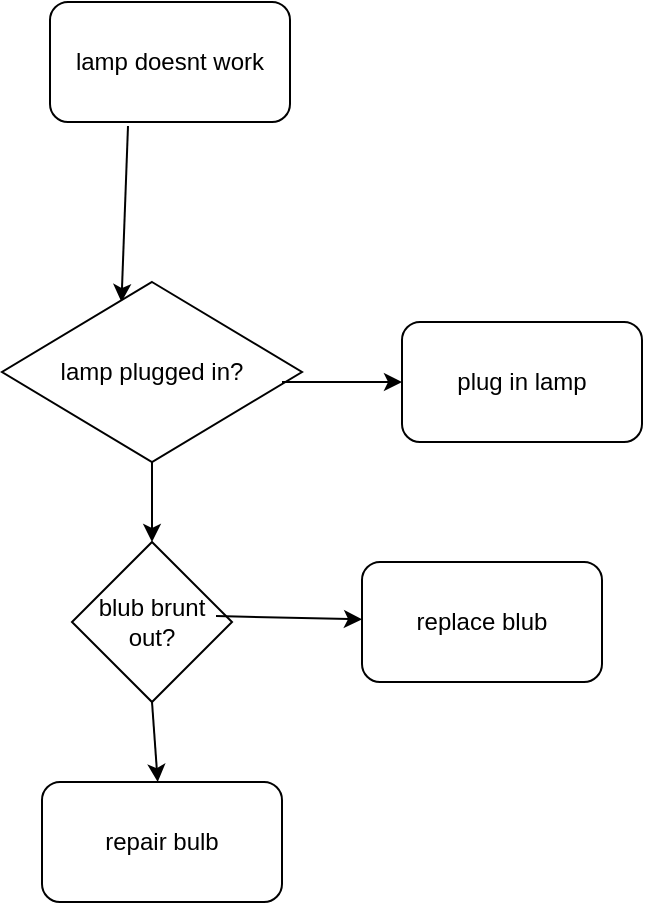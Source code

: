 <mxfile version="26.0.14">
  <diagram name="Page-1" id="eSAx0QKJ5GQ6t7XiHob0">
    <mxGraphModel dx="944" dy="561" grid="1" gridSize="10" guides="1" tooltips="1" connect="1" arrows="1" fold="1" page="1" pageScale="1" pageWidth="827" pageHeight="1169" math="0" shadow="0">
      <root>
        <mxCell id="0" />
        <mxCell id="1" parent="0" />
        <mxCell id="krK4b9Bv6osR1JZKCXj6-1" value="lamp doesnt work" style="rounded=1;whiteSpace=wrap;html=1;" vertex="1" parent="1">
          <mxGeometry x="354" y="260" width="120" height="60" as="geometry" />
        </mxCell>
        <mxCell id="krK4b9Bv6osR1JZKCXj6-2" value="" style="endArrow=classic;html=1;rounded=0;exitX=0.325;exitY=1.033;exitDx=0;exitDy=0;exitPerimeter=0;" edge="1" parent="1" source="krK4b9Bv6osR1JZKCXj6-1">
          <mxGeometry width="50" height="50" relative="1" as="geometry">
            <mxPoint x="380" y="400" as="sourcePoint" />
            <mxPoint x="389.746" y="410" as="targetPoint" />
          </mxGeometry>
        </mxCell>
        <mxCell id="krK4b9Bv6osR1JZKCXj6-4" value="lamp plugged in?" style="rhombus;whiteSpace=wrap;html=1;" vertex="1" parent="1">
          <mxGeometry x="330" y="400" width="150" height="90" as="geometry" />
        </mxCell>
        <mxCell id="krK4b9Bv6osR1JZKCXj6-5" value="" style="endArrow=classic;html=1;rounded=0;" edge="1" parent="1" target="krK4b9Bv6osR1JZKCXj6-6">
          <mxGeometry width="50" height="50" relative="1" as="geometry">
            <mxPoint x="470" y="450" as="sourcePoint" />
            <mxPoint x="540" y="450" as="targetPoint" />
          </mxGeometry>
        </mxCell>
        <mxCell id="krK4b9Bv6osR1JZKCXj6-6" value="plug in lamp" style="rounded=1;whiteSpace=wrap;html=1;" vertex="1" parent="1">
          <mxGeometry x="530" y="420" width="120" height="60" as="geometry" />
        </mxCell>
        <mxCell id="krK4b9Bv6osR1JZKCXj6-10" value="" style="endArrow=classic;html=1;rounded=0;exitX=0.5;exitY=1;exitDx=0;exitDy=0;" edge="1" parent="1" source="krK4b9Bv6osR1JZKCXj6-4" target="krK4b9Bv6osR1JZKCXj6-11">
          <mxGeometry width="50" height="50" relative="1" as="geometry">
            <mxPoint x="400" y="510" as="sourcePoint" />
            <mxPoint x="390" y="570" as="targetPoint" />
          </mxGeometry>
        </mxCell>
        <mxCell id="krK4b9Bv6osR1JZKCXj6-11" value="blub brunt out?" style="rhombus;whiteSpace=wrap;html=1;" vertex="1" parent="1">
          <mxGeometry x="365" y="530" width="80" height="80" as="geometry" />
        </mxCell>
        <mxCell id="krK4b9Bv6osR1JZKCXj6-12" value="" style="endArrow=classic;html=1;rounded=0;exitX=0.9;exitY=0.463;exitDx=0;exitDy=0;exitPerimeter=0;" edge="1" parent="1" source="krK4b9Bv6osR1JZKCXj6-11" target="krK4b9Bv6osR1JZKCXj6-13">
          <mxGeometry width="50" height="50" relative="1" as="geometry">
            <mxPoint x="450" y="570" as="sourcePoint" />
            <mxPoint x="510" y="570" as="targetPoint" />
          </mxGeometry>
        </mxCell>
        <mxCell id="krK4b9Bv6osR1JZKCXj6-13" value="replace blub" style="rounded=1;whiteSpace=wrap;html=1;" vertex="1" parent="1">
          <mxGeometry x="510" y="540" width="120" height="60" as="geometry" />
        </mxCell>
        <mxCell id="krK4b9Bv6osR1JZKCXj6-14" value="" style="endArrow=classic;html=1;rounded=0;exitX=0.5;exitY=1;exitDx=0;exitDy=0;" edge="1" parent="1" source="krK4b9Bv6osR1JZKCXj6-11" target="krK4b9Bv6osR1JZKCXj6-15">
          <mxGeometry width="50" height="50" relative="1" as="geometry">
            <mxPoint x="400" y="620" as="sourcePoint" />
            <mxPoint x="410" y="680" as="targetPoint" />
          </mxGeometry>
        </mxCell>
        <mxCell id="krK4b9Bv6osR1JZKCXj6-15" value="repair bulb" style="rounded=1;whiteSpace=wrap;html=1;" vertex="1" parent="1">
          <mxGeometry x="350" y="650" width="120" height="60" as="geometry" />
        </mxCell>
      </root>
    </mxGraphModel>
  </diagram>
</mxfile>
